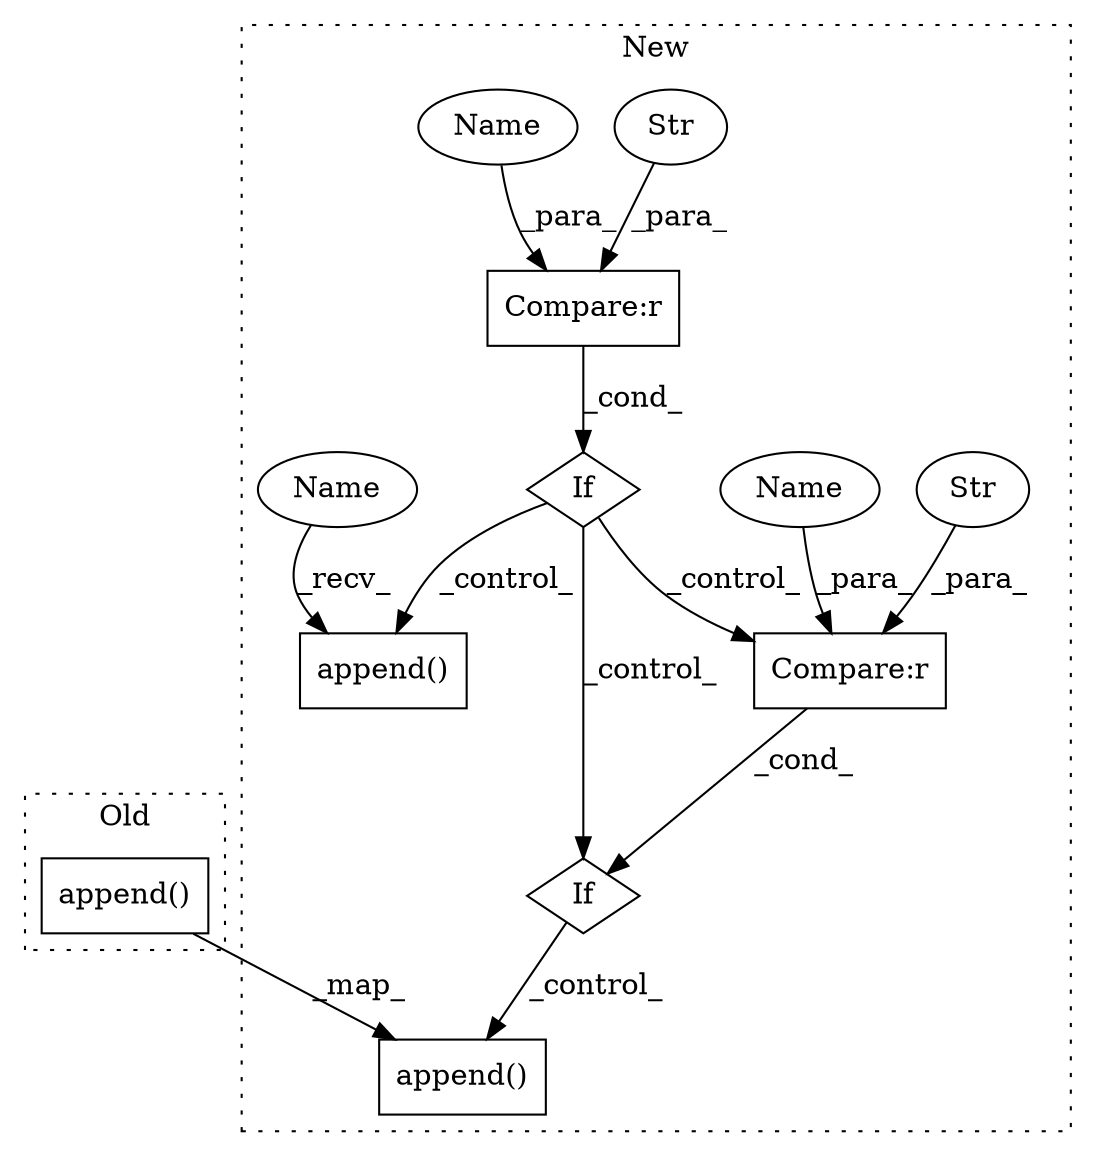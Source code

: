 digraph G {
subgraph cluster0 {
1 [label="append()" a="75" s="398,428" l="14,1" shape="box"];
label = "Old";
style="dotted";
}
subgraph cluster1 {
2 [label="append()" a="75" s="352,382" l="14,1" shape="box"];
3 [label="If" a="96" s="240" l="3" shape="diamond"];
4 [label="Compare:r" a="40" s="243" l="13" shape="box"];
5 [label="append()" a="75" s="274,298" l="14,1" shape="box"];
6 [label="Str" a="66" s="251" l="5" shape="ellipse"];
7 [label="If" a="96" s="317" l="0" shape="diamond"];
8 [label="Compare:r" a="40" s="317" l="17" shape="box"];
9 [label="Str" a="66" s="325" l="9" shape="ellipse"];
10 [label="Name" a="87" s="317" l="4" shape="ellipse"];
11 [label="Name" a="87" s="243" l="4" shape="ellipse"];
12 [label="Name" a="87" s="274" l="6" shape="ellipse"];
label = "New";
style="dotted";
}
1 -> 2 [label="_map_"];
3 -> 5 [label="_control_"];
3 -> 7 [label="_control_"];
3 -> 8 [label="_control_"];
4 -> 3 [label="_cond_"];
6 -> 4 [label="_para_"];
7 -> 2 [label="_control_"];
8 -> 7 [label="_cond_"];
9 -> 8 [label="_para_"];
10 -> 8 [label="_para_"];
11 -> 4 [label="_para_"];
12 -> 5 [label="_recv_"];
}